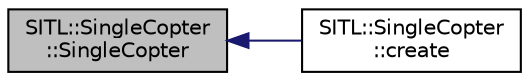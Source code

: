 digraph "SITL::SingleCopter::SingleCopter"
{
 // INTERACTIVE_SVG=YES
  edge [fontname="Helvetica",fontsize="10",labelfontname="Helvetica",labelfontsize="10"];
  node [fontname="Helvetica",fontsize="10",shape=record];
  rankdir="LR";
  Node1 [label="SITL::SingleCopter\l::SingleCopter",height=0.2,width=0.4,color="black", fillcolor="grey75", style="filled", fontcolor="black"];
  Node1 -> Node2 [dir="back",color="midnightblue",fontsize="10",style="solid",fontname="Helvetica"];
  Node2 [label="SITL::SingleCopter\l::create",height=0.2,width=0.4,color="black", fillcolor="white", style="filled",URL="$classSITL_1_1SingleCopter.html#a23a516e9820a6425cc45ac37e0d70b43"];
}
